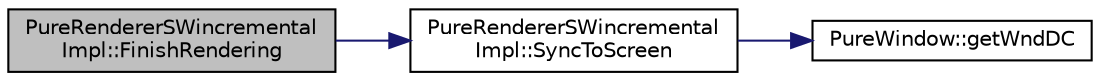 digraph "PureRendererSWincrementalImpl::FinishRendering"
{
 // LATEX_PDF_SIZE
  edge [fontname="Helvetica",fontsize="10",labelfontname="Helvetica",labelfontsize="10"];
  node [fontname="Helvetica",fontsize="10",shape=record];
  rankdir="LR";
  Node1 [label="PureRendererSWincremental\lImpl::FinishRendering",height=0.2,width=0.4,color="black", fillcolor="grey75", style="filled", fontcolor="black",tooltip="Forces pending tasks to be finished and displays the rendered picture."];
  Node1 -> Node2 [color="midnightblue",fontsize="10",style="solid",fontname="Helvetica"];
  Node2 [label="PureRendererSWincremental\lImpl::SyncToScreen",height=0.2,width=0.4,color="black", fillcolor="white", style="filled",URL="$class_pure_renderer_s_wincremental_impl.html#a02d2f956f9d124d403751f9834681e38",tooltip=" "];
  Node2 -> Node3 [color="midnightblue",fontsize="10",style="solid",fontname="Helvetica"];
  Node3 [label="PureWindow::getWndDC",height=0.2,width=0.4,color="black", fillcolor="white", style="filled",URL="$class_pure_window.html#a1500b7409a36e5f1ecc695c34e09d7df",tooltip="Gets window Device Context."];
}

